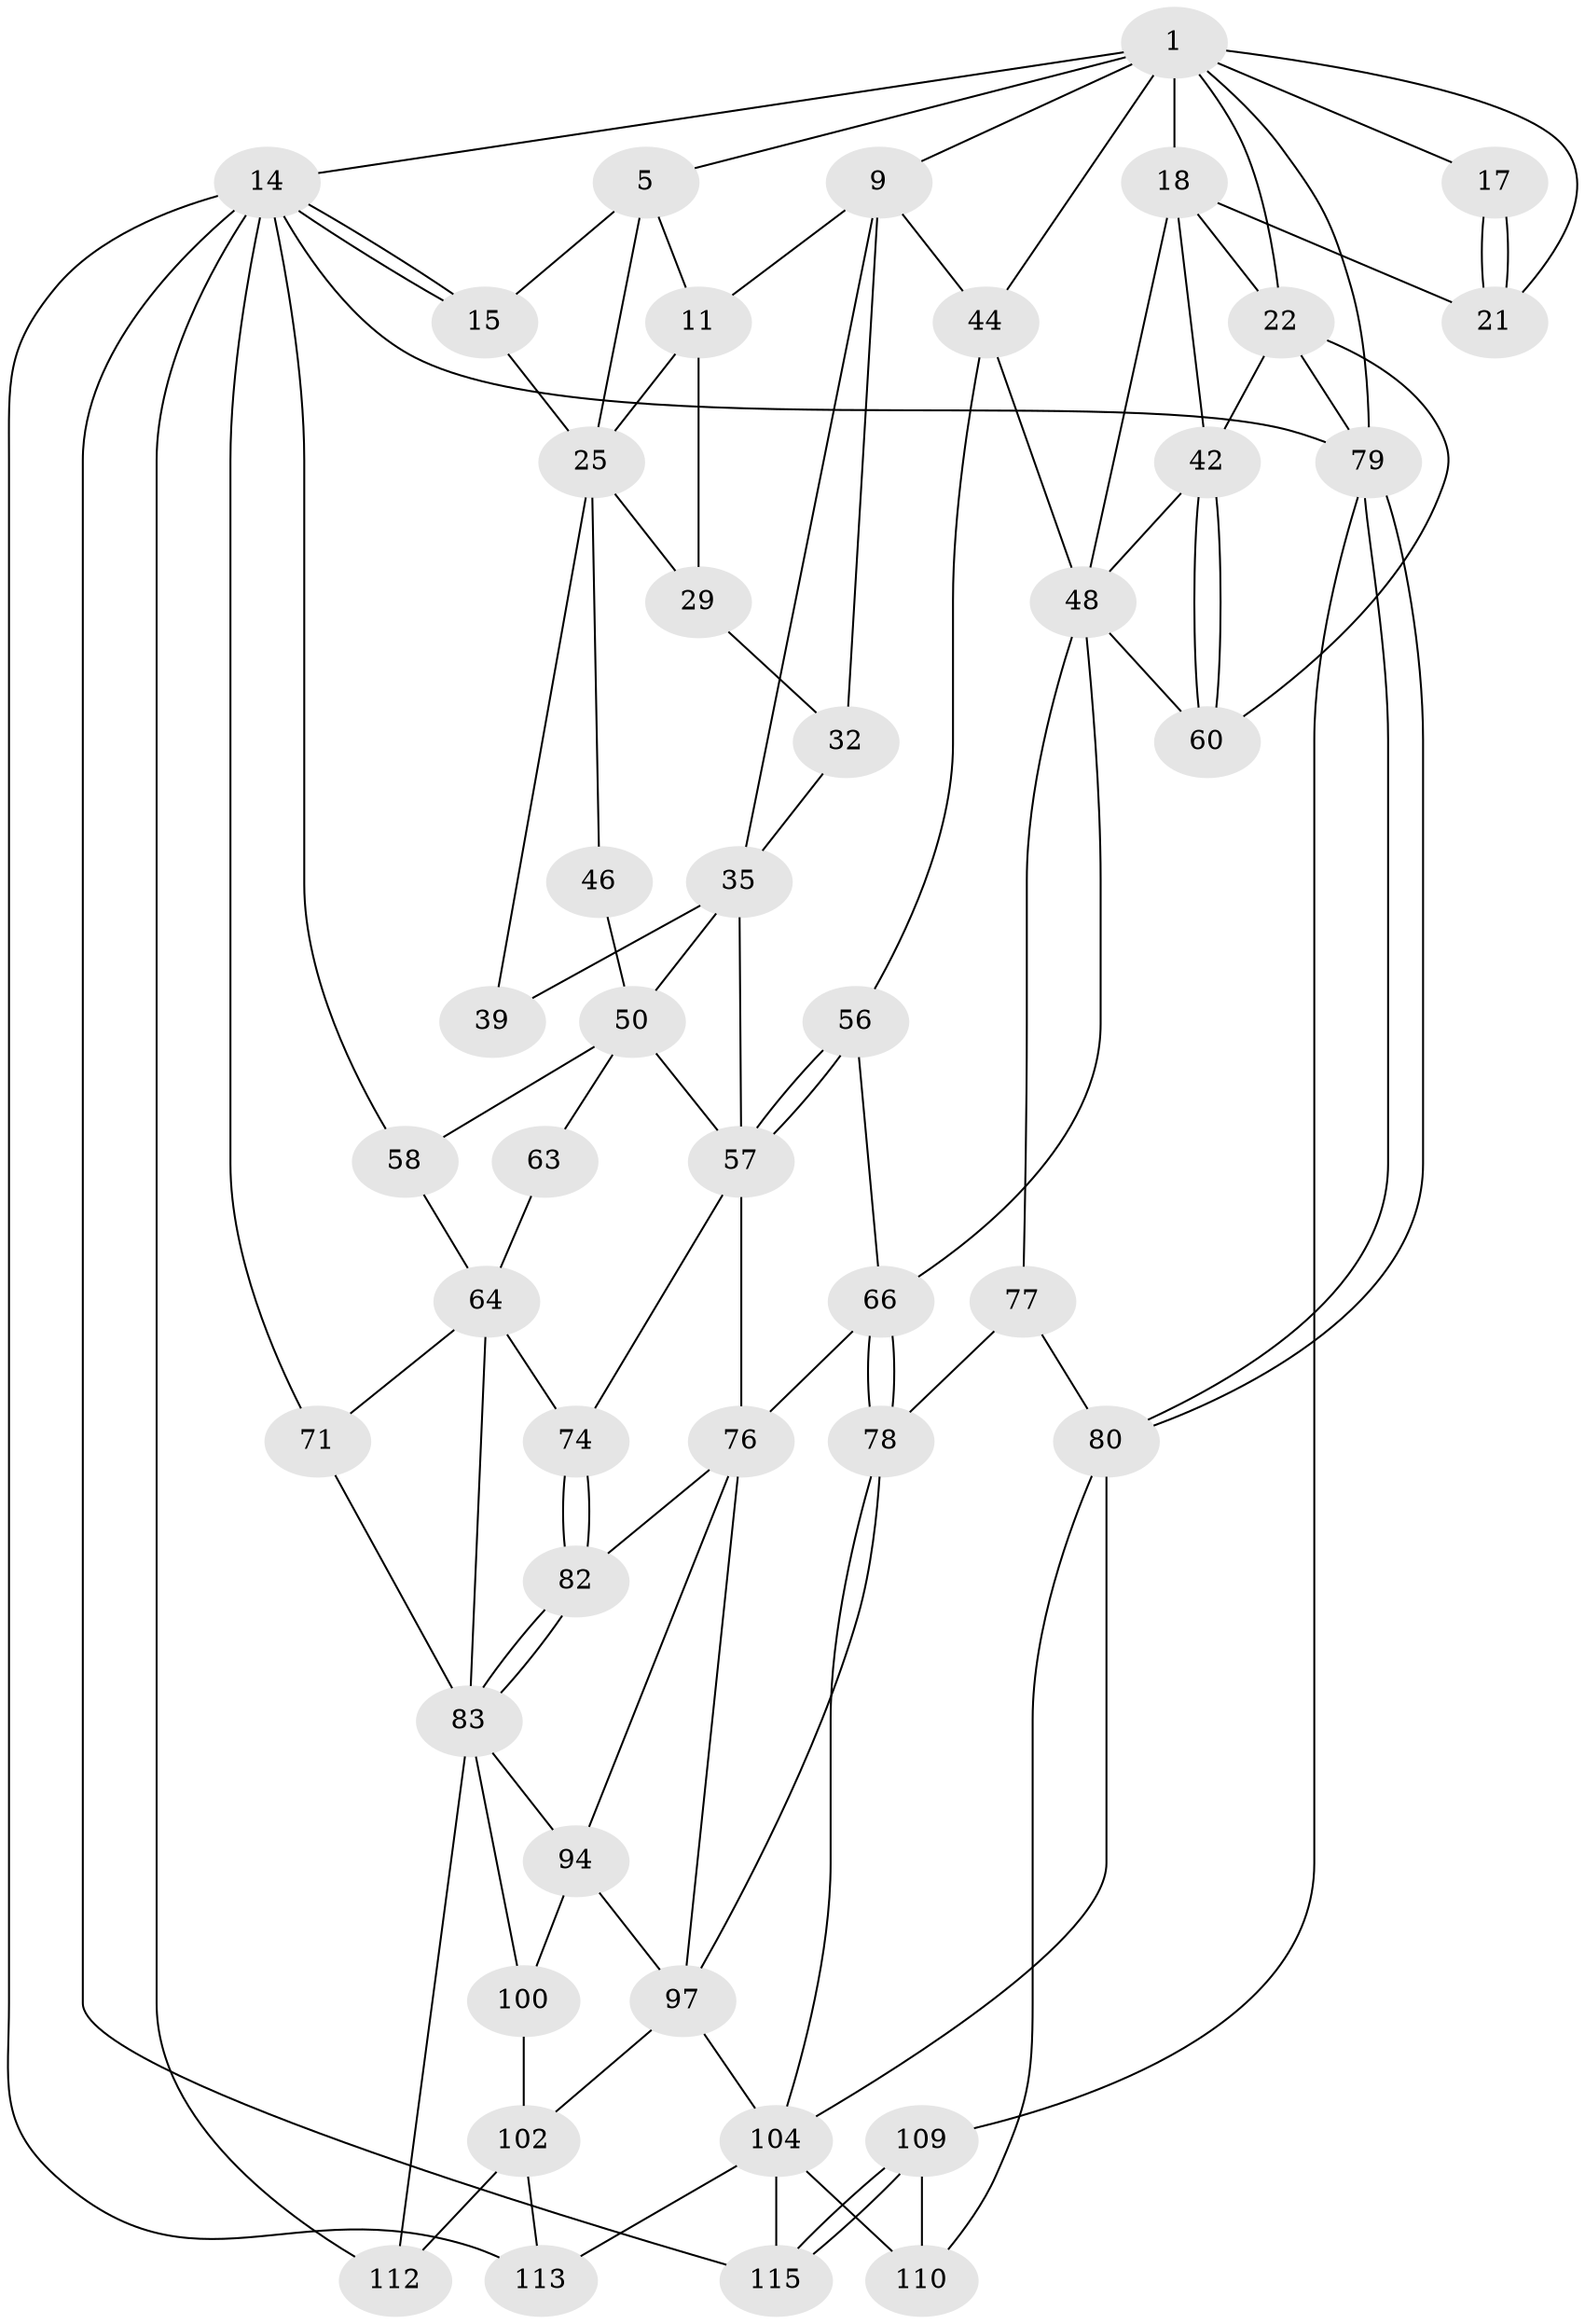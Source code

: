 // original degree distribution, {3: 0.017094017094017096, 4: 0.23076923076923078, 5: 0.5470085470085471, 6: 0.20512820512820512}
// Generated by graph-tools (version 1.1) at 2025/21/03/04/25 18:21:14]
// undirected, 46 vertices, 102 edges
graph export_dot {
graph [start="1"]
  node [color=gray90,style=filled];
  1 [pos="+0.651683210912596+0.05689548504583709",super="+2+6"];
  5 [pos="+0.5318432699503658+0",super="+12"];
  9 [pos="+0.5805387450897358+0.17854763287664718",super="+10+33"];
  11 [pos="+0.45898990562279346+0",super="+24"];
  14 [pos="+0+0",super="+88+59"];
  15 [pos="+0+0"];
  17 [pos="+0.752198653684443+0.08972840738873544"];
  18 [pos="+0.8757826372045898+0.17392848298183883",super="+19"];
  21 [pos="+0.7507775168047854+0.16440277706980355"];
  22 [pos="+1+0.0905029571734471",super="+23+68"];
  25 [pos="+0.2915025972944526+0.09235034689637713",super="+26"];
  29 [pos="+0.299092091612188+0.18004700126822076"];
  32 [pos="+0.37201948707507243+0.18913336902297304"];
  35 [pos="+0.43351777415234877+0.28306556124060317",super="+41+36"];
  39 [pos="+0.2748690924712764+0.22859792631054993"];
  42 [pos="+1+0.3629460276405769",super="+43"];
  44 [pos="+0.6286147064939749+0.37146304666109237",super="+45"];
  46 [pos="+0.19143325627388166+0.2443832115286613",super="+47"];
  48 [pos="+0.7902431607082836+0.35214919251651117",super="+53"];
  50 [pos="+0.21994821448201604+0.3718275841588894",super="+51+62"];
  56 [pos="+0.43999352620626275+0.4923576246380061"];
  57 [pos="+0.3679477308486792+0.4590512935896639",super="+65"];
  58 [pos="+0.05450097059742072+0.4243989300146844"];
  60 [pos="+1+0.4044643286246804"];
  63 [pos="+0.16821914676194766+0.49615697107307577"];
  64 [pos="+0.061292572729831886+0.43535596899932266",super="+69"];
  66 [pos="+0.6992753739828284+0.5166483779065626",super="+67"];
  71 [pos="+0+0.6371013436912821",super="+87"];
  74 [pos="+0.17896967845605338+0.6287766862485227"];
  76 [pos="+0.30912254363913266+0.6135343035230529",super="+85"];
  77 [pos="+0.8042376235015933+0.5921804035774445",super="+81"];
  78 [pos="+0.7508828132716101+0.5935079940557213",super="+90"];
  79 [pos="+1+0.7528099360872406",super="+89"];
  80 [pos="+1+0.7143321597093584",super="+108"];
  82 [pos="+0.1757961076745776+0.6469735851989117"];
  83 [pos="+0.09247656013635046+0.7162248959599617",super="+84"];
  94 [pos="+0.18682355279421178+0.7901711781772289",super="+95"];
  97 [pos="+0.36574270558860555+0.8136526007283644",super="+98+107"];
  100 [pos="+0.12444871608923501+0.8579466242894198"];
  102 [pos="+0.3412391873618177+0.8766796440624268",super="+114+103"];
  104 [pos="+0.7884134084713321+0.7961397954900983",super="+105"];
  109 [pos="+1+0.8650055341728813"];
  110 [pos="+0.9353537160151433+0.8852594526435933"];
  112 [pos="+0.10144617126067434+1",super="+117"];
  113 [pos="+0.5747655033537457+1"];
  115 [pos="+0.8649725766558081+1"];
  1 -- 17 [weight=2];
  1 -- 18 [weight=2];
  1 -- 5;
  1 -- 22;
  1 -- 14;
  1 -- 21;
  1 -- 9;
  1 -- 44;
  1 -- 79;
  5 -- 25;
  5 -- 11;
  5 -- 15;
  9 -- 32;
  9 -- 11;
  9 -- 35 [weight=2];
  9 -- 44 [weight=2];
  11 -- 25;
  11 -- 29;
  14 -- 15;
  14 -- 15;
  14 -- 112;
  14 -- 113;
  14 -- 115;
  14 -- 71 [weight=2];
  14 -- 58;
  14 -- 79;
  15 -- 25;
  17 -- 21;
  17 -- 21;
  18 -- 22;
  18 -- 48;
  18 -- 21;
  18 -- 42;
  22 -- 42;
  22 -- 60;
  22 -- 79;
  25 -- 39 [weight=2];
  25 -- 29;
  25 -- 46 [weight=2];
  29 -- 32;
  32 -- 35;
  35 -- 57;
  35 -- 50;
  35 -- 39;
  42 -- 60;
  42 -- 60;
  42 -- 48;
  44 -- 56;
  44 -- 48;
  46 -- 50 [weight=2];
  48 -- 66;
  48 -- 77;
  48 -- 60;
  50 -- 58;
  50 -- 57;
  50 -- 63;
  56 -- 57;
  56 -- 57;
  56 -- 66;
  57 -- 74;
  57 -- 76;
  58 -- 64;
  63 -- 64 [weight=2];
  64 -- 71;
  64 -- 74;
  64 -- 83;
  66 -- 78 [weight=2];
  66 -- 78;
  66 -- 76 [weight=2];
  71 -- 83;
  74 -- 82;
  74 -- 82;
  76 -- 97;
  76 -- 82;
  76 -- 94;
  77 -- 78 [weight=2];
  77 -- 80;
  78 -- 97;
  78 -- 104;
  79 -- 80;
  79 -- 80;
  79 -- 109;
  80 -- 104;
  80 -- 110;
  82 -- 83;
  82 -- 83;
  83 -- 94;
  83 -- 112;
  83 -- 100;
  94 -- 97;
  94 -- 100;
  97 -- 102;
  97 -- 104;
  100 -- 102;
  102 -- 112 [weight=2];
  102 -- 113;
  104 -- 113;
  104 -- 115;
  104 -- 110;
  109 -- 110;
  109 -- 115;
  109 -- 115;
}
